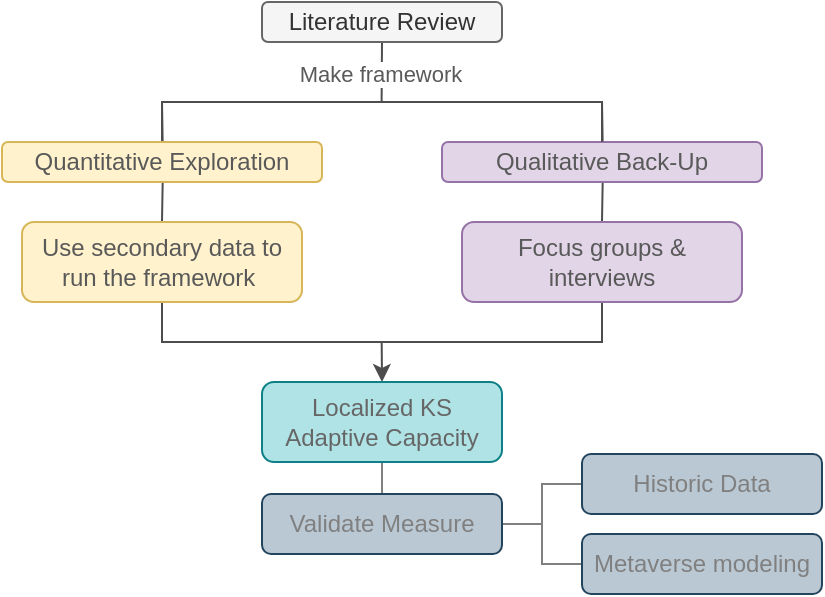 <mxfile version="21.2.2" type="github">
  <diagram name="Page-1" id="AS2aPgQp2v2xPbQJ607v">
    <mxGraphModel dx="1004" dy="653" grid="1" gridSize="10" guides="1" tooltips="1" connect="1" arrows="1" fold="1" page="1" pageScale="1" pageWidth="850" pageHeight="1100" math="0" shadow="0">
      <root>
        <mxCell id="0" />
        <mxCell id="1" parent="0" />
        <mxCell id="ST7VQp4ixwRSpzbjSQmF-24" style="edgeStyle=orthogonalEdgeStyle;rounded=0;orthogonalLoop=1;jettySize=auto;html=1;exitX=0.5;exitY=0;exitDx=0;exitDy=0;endArrow=none;endFill=0;startArrow=classic;startFill=1;fontColor=#595959;strokeColor=#4D4D4D;" edge="1" parent="1" source="ST7VQp4ixwRSpzbjSQmF-2">
          <mxGeometry relative="1" as="geometry">
            <mxPoint x="339.846" y="350.0" as="targetPoint" />
          </mxGeometry>
        </mxCell>
        <mxCell id="ST7VQp4ixwRSpzbjSQmF-36" style="edgeStyle=orthogonalEdgeStyle;rounded=0;orthogonalLoop=1;jettySize=auto;html=1;exitX=0.5;exitY=1;exitDx=0;exitDy=0;fontColor=#999999;strokeColor=#808080;endArrow=none;endFill=0;" edge="1" parent="1" source="ST7VQp4ixwRSpzbjSQmF-2" target="ST7VQp4ixwRSpzbjSQmF-32">
          <mxGeometry relative="1" as="geometry" />
        </mxCell>
        <mxCell id="ST7VQp4ixwRSpzbjSQmF-2" value="Localized KS&lt;br&gt;Adaptive Capacity" style="rounded=1;whiteSpace=wrap;html=1;fillColor=#b0e3e6;strokeColor=#0e8088;fontColor=#666666;" vertex="1" parent="1">
          <mxGeometry x="280" y="370" width="120" height="40" as="geometry" />
        </mxCell>
        <mxCell id="ST7VQp4ixwRSpzbjSQmF-21" style="edgeStyle=orthogonalEdgeStyle;rounded=0;orthogonalLoop=1;jettySize=auto;html=1;exitX=0.5;exitY=1;exitDx=0;exitDy=0;entryX=0.5;entryY=0;entryDx=0;entryDy=0;endArrow=none;endFill=0;fontColor=#595959;strokeColor=#4D4D4D;" edge="1" parent="1" target="ST7VQp4ixwRSpzbjSQmF-19">
          <mxGeometry relative="1" as="geometry">
            <mxPoint x="450" y="230" as="sourcePoint" />
          </mxGeometry>
        </mxCell>
        <mxCell id="ST7VQp4ixwRSpzbjSQmF-5" value="Qualitative Back-Up" style="rounded=1;whiteSpace=wrap;html=1;fillColor=#e1d5e7;strokeColor=#9673a6;fontColor=#595959;" vertex="1" parent="1">
          <mxGeometry x="370" y="250" width="160" height="20" as="geometry" />
        </mxCell>
        <mxCell id="ST7VQp4ixwRSpzbjSQmF-20" style="edgeStyle=orthogonalEdgeStyle;rounded=0;orthogonalLoop=1;jettySize=auto;html=1;exitX=0.5;exitY=1;exitDx=0;exitDy=0;entryX=0.5;entryY=0;entryDx=0;entryDy=0;endArrow=none;endFill=0;fontColor=#595959;strokeColor=#4D4D4D;" edge="1" parent="1" target="ST7VQp4ixwRSpzbjSQmF-13">
          <mxGeometry relative="1" as="geometry">
            <mxPoint x="230" y="230" as="sourcePoint" />
          </mxGeometry>
        </mxCell>
        <mxCell id="ST7VQp4ixwRSpzbjSQmF-25" style="edgeStyle=orthogonalEdgeStyle;rounded=0;orthogonalLoop=1;jettySize=auto;html=1;exitX=0.5;exitY=0;exitDx=0;exitDy=0;entryX=0.5;entryY=0;entryDx=0;entryDy=0;endArrow=none;endFill=0;fontColor=#595959;strokeColor=#4D4D4D;" edge="1" parent="1" source="ST7VQp4ixwRSpzbjSQmF-8" target="ST7VQp4ixwRSpzbjSQmF-5">
          <mxGeometry relative="1" as="geometry" />
        </mxCell>
        <mxCell id="ST7VQp4ixwRSpzbjSQmF-8" value="Quantitative Exploration" style="rounded=1;whiteSpace=wrap;html=1;fillColor=#fff2cc;strokeColor=#d6b656;fontColor=#595959;" vertex="1" parent="1">
          <mxGeometry x="150" y="250" width="160" height="20" as="geometry" />
        </mxCell>
        <mxCell id="ST7VQp4ixwRSpzbjSQmF-23" style="edgeStyle=orthogonalEdgeStyle;rounded=0;orthogonalLoop=1;jettySize=auto;html=1;exitX=0.5;exitY=1;exitDx=0;exitDy=0;entryX=0.5;entryY=1;entryDx=0;entryDy=0;endArrow=none;endFill=0;fontColor=#595959;strokeColor=#4D4D4D;" edge="1" parent="1" source="ST7VQp4ixwRSpzbjSQmF-13" target="ST7VQp4ixwRSpzbjSQmF-19">
          <mxGeometry relative="1" as="geometry" />
        </mxCell>
        <mxCell id="ST7VQp4ixwRSpzbjSQmF-13" value="Use secondary data to run the framework&amp;nbsp;" style="rounded=1;whiteSpace=wrap;html=1;fillColor=#fff2cc;strokeColor=#d6b656;fontColor=#595959;" vertex="1" parent="1">
          <mxGeometry x="160" y="290" width="140" height="40" as="geometry" />
        </mxCell>
        <mxCell id="ST7VQp4ixwRSpzbjSQmF-19" value="Focus groups &amp;amp; interviews" style="rounded=1;whiteSpace=wrap;html=1;fillColor=#e1d5e7;strokeColor=#9673a6;fontColor=#595959;" vertex="1" parent="1">
          <mxGeometry x="380" y="290" width="140" height="40" as="geometry" />
        </mxCell>
        <mxCell id="ST7VQp4ixwRSpzbjSQmF-27" style="edgeStyle=orthogonalEdgeStyle;rounded=0;orthogonalLoop=1;jettySize=auto;html=1;exitX=0.5;exitY=1;exitDx=0;exitDy=0;endArrow=none;endFill=0;fontColor=#595959;strokeColor=#4D4D4D;" edge="1" parent="1" source="ST7VQp4ixwRSpzbjSQmF-26">
          <mxGeometry relative="1" as="geometry">
            <mxPoint x="339.81" y="230" as="targetPoint" />
          </mxGeometry>
        </mxCell>
        <mxCell id="ST7VQp4ixwRSpzbjSQmF-28" value="Make framework" style="edgeLabel;html=1;align=center;verticalAlign=middle;resizable=0;points=[];fontColor=#595959;" vertex="1" connectable="0" parent="ST7VQp4ixwRSpzbjSQmF-27">
          <mxGeometry x="0.033" y="-1" relative="1" as="geometry">
            <mxPoint as="offset" />
          </mxGeometry>
        </mxCell>
        <mxCell id="ST7VQp4ixwRSpzbjSQmF-26" value="&lt;span style=&quot;font-weight: normal;&quot;&gt;Literature Review&lt;/span&gt;" style="rounded=1;whiteSpace=wrap;html=1;fontStyle=1;fillColor=#f5f5f5;strokeColor=#666666;fontColor=#333333;" vertex="1" parent="1">
          <mxGeometry x="280" y="180" width="120" height="20" as="geometry" />
        </mxCell>
        <mxCell id="ST7VQp4ixwRSpzbjSQmF-38" style="edgeStyle=orthogonalEdgeStyle;rounded=0;orthogonalLoop=1;jettySize=auto;html=1;exitX=0;exitY=0.5;exitDx=0;exitDy=0;entryX=0;entryY=0.5;entryDx=0;entryDy=0;startArrow=none;startFill=0;strokeColor=#808080;endArrow=none;endFill=0;fontColor=#808080;" edge="1" parent="1" source="ST7VQp4ixwRSpzbjSQmF-35" target="ST7VQp4ixwRSpzbjSQmF-34">
          <mxGeometry relative="1" as="geometry" />
        </mxCell>
        <mxCell id="ST7VQp4ixwRSpzbjSQmF-39" style="edgeStyle=orthogonalEdgeStyle;rounded=0;orthogonalLoop=1;jettySize=auto;html=1;exitX=1;exitY=0.5;exitDx=0;exitDy=0;endArrow=none;endFill=0;strokeColor=#808080;fontColor=#808080;" edge="1" parent="1" source="ST7VQp4ixwRSpzbjSQmF-32">
          <mxGeometry relative="1" as="geometry">
            <mxPoint x="420" y="441" as="targetPoint" />
          </mxGeometry>
        </mxCell>
        <mxCell id="ST7VQp4ixwRSpzbjSQmF-32" value="Validate Measure" style="rounded=1;whiteSpace=wrap;html=1;fillColor=#bac8d3;strokeColor=#23445d;fontColor=#808080;" vertex="1" parent="1">
          <mxGeometry x="280" y="426" width="120" height="30" as="geometry" />
        </mxCell>
        <mxCell id="ST7VQp4ixwRSpzbjSQmF-34" value="Historic Data" style="rounded=1;whiteSpace=wrap;html=1;fillColor=#bac8d3;strokeColor=#23445d;fontColor=#808080;" vertex="1" parent="1">
          <mxGeometry x="440" y="406" width="120" height="30" as="geometry" />
        </mxCell>
        <mxCell id="ST7VQp4ixwRSpzbjSQmF-35" value="Metaverse modeling" style="rounded=1;whiteSpace=wrap;html=1;fillColor=#bac8d3;strokeColor=#23445d;fontColor=#808080;" vertex="1" parent="1">
          <mxGeometry x="440" y="446" width="120" height="30" as="geometry" />
        </mxCell>
      </root>
    </mxGraphModel>
  </diagram>
</mxfile>

